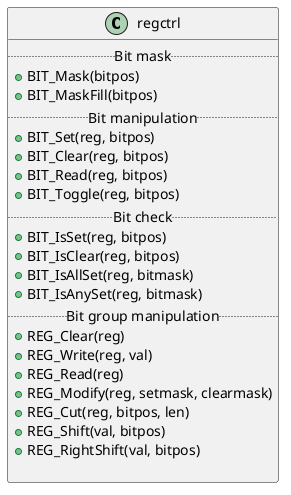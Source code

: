 @startuml regctrl

class regctrl
{
    .. Bit mask ..
  + BIT_Mask(bitpos)
  + BIT_MaskFill(bitpos)
  .. Bit manipulation ..
  + BIT_Set(reg, bitpos)
  + BIT_Clear(reg, bitpos)
  + BIT_Read(reg, bitpos)
  + BIT_Toggle(reg, bitpos)
  .. Bit check ..
  + BIT_IsSet(reg, bitpos)
  + BIT_IsClear(reg, bitpos)
  + BIT_IsAllSet(reg, bitmask)
  + BIT_IsAnySet(reg, bitmask)
  .. Bit group manipulation ..
  + REG_Clear(reg)
  + REG_Write(reg, val)
  + REG_Read(reg)
  + REG_Modify(reg, setmask, clearmask)
  + REG_Cut(reg, bitpos, len)
  + REG_Shift(val, bitpos)
  + REG_RightShift(val, bitpos)

}


@enduml